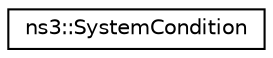 digraph "Graphical Class Hierarchy"
{
 // LATEX_PDF_SIZE
  edge [fontname="Helvetica",fontsize="10",labelfontname="Helvetica",labelfontsize="10"];
  node [fontname="Helvetica",fontsize="10",shape=record];
  rankdir="LR";
  Node0 [label="ns3::SystemCondition",height=0.2,width=0.4,color="black", fillcolor="white", style="filled",URL="$classns3_1_1_system_condition.html",tooltip="A class which provides a relatively platform-independent conditional-wait thread synchronization prim..."];
}
